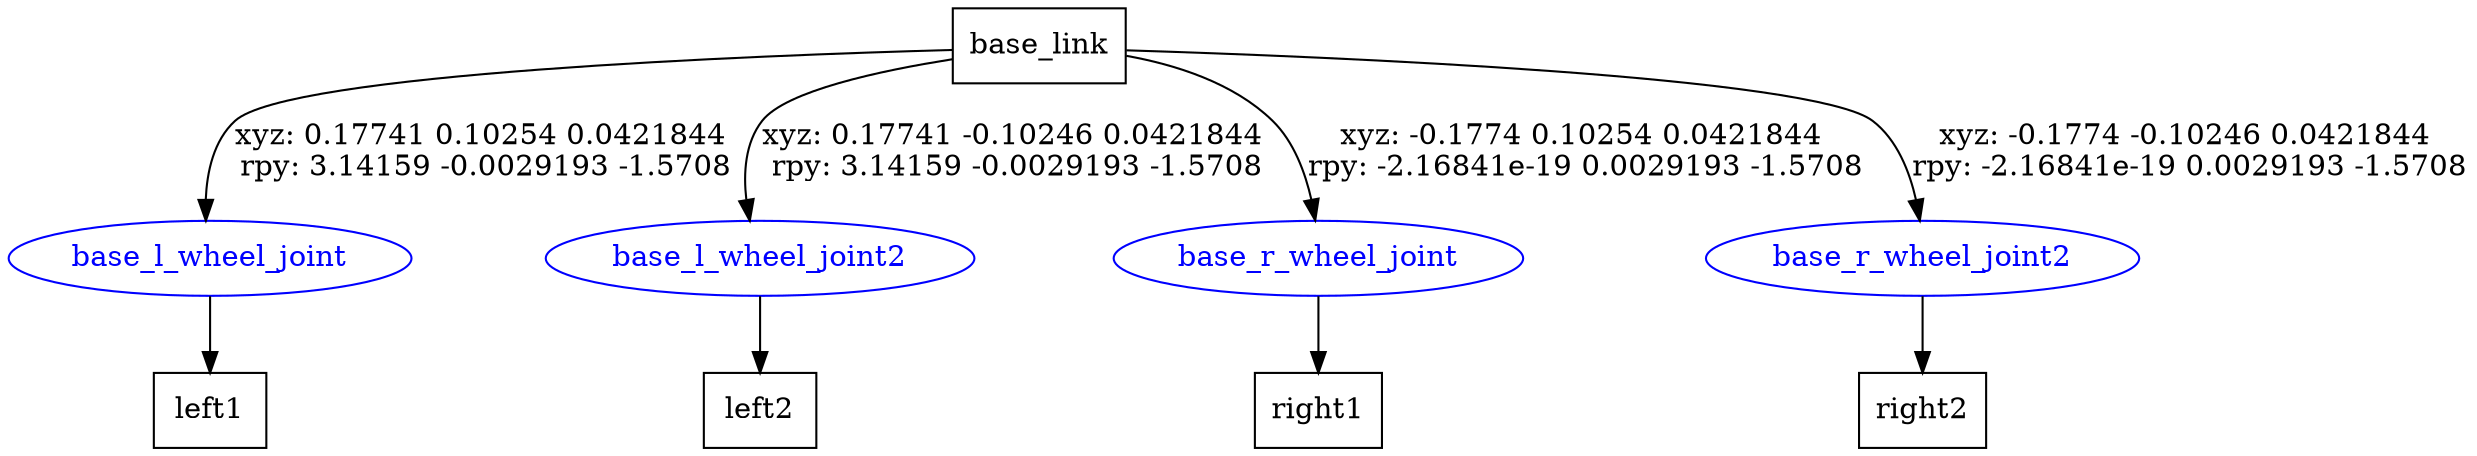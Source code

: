 digraph G {
node [shape=box];
"base_link" [label="base_link"];
"left1" [label="left1"];
"left2" [label="left2"];
"right1" [label="right1"];
"right2" [label="right2"];
node [shape=ellipse, color=blue, fontcolor=blue];
"base_link" -> "base_l_wheel_joint" [label="xyz: 0.17741 0.10254 0.0421844 \nrpy: 3.14159 -0.0029193 -1.5708"]
"base_l_wheel_joint" -> "left1"
"base_link" -> "base_l_wheel_joint2" [label="xyz: 0.17741 -0.10246 0.0421844 \nrpy: 3.14159 -0.0029193 -1.5708"]
"base_l_wheel_joint2" -> "left2"
"base_link" -> "base_r_wheel_joint" [label="xyz: -0.1774 0.10254 0.0421844 \nrpy: -2.16841e-19 0.0029193 -1.5708"]
"base_r_wheel_joint" -> "right1"
"base_link" -> "base_r_wheel_joint2" [label="xyz: -0.1774 -0.10246 0.0421844 \nrpy: -2.16841e-19 0.0029193 -1.5708"]
"base_r_wheel_joint2" -> "right2"
}
